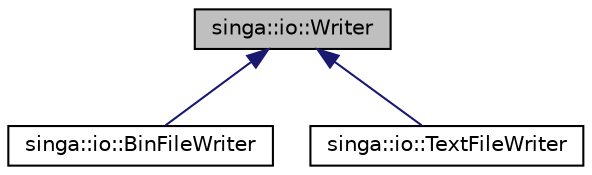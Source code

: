 digraph "singa::io::Writer"
{
  edge [fontname="Helvetica",fontsize="10",labelfontname="Helvetica",labelfontsize="10"];
  node [fontname="Helvetica",fontsize="10",shape=record];
  Node0 [label="singa::io::Writer",height=0.2,width=0.4,color="black", fillcolor="grey75", style="filled", fontcolor="black"];
  Node0 -> Node1 [dir="back",color="midnightblue",fontsize="10",style="solid",fontname="Helvetica"];
  Node1 [label="singa::io::BinFileWriter",height=0.2,width=0.4,color="black", fillcolor="white", style="filled",URL="$classsinga_1_1io_1_1BinFileWriter.html",tooltip="BinFile stores training/validation/test tuples. "];
  Node0 -> Node2 [dir="back",color="midnightblue",fontsize="10",style="solid",fontname="Helvetica"];
  Node2 [label="singa::io::TextFileWriter",height=0.2,width=0.4,color="black", fillcolor="white", style="filled",URL="$classsinga_1_1io_1_1TextFileWriter.html",tooltip="TextFileWriter write training/validation/test tuples in CSV file. "];
}
